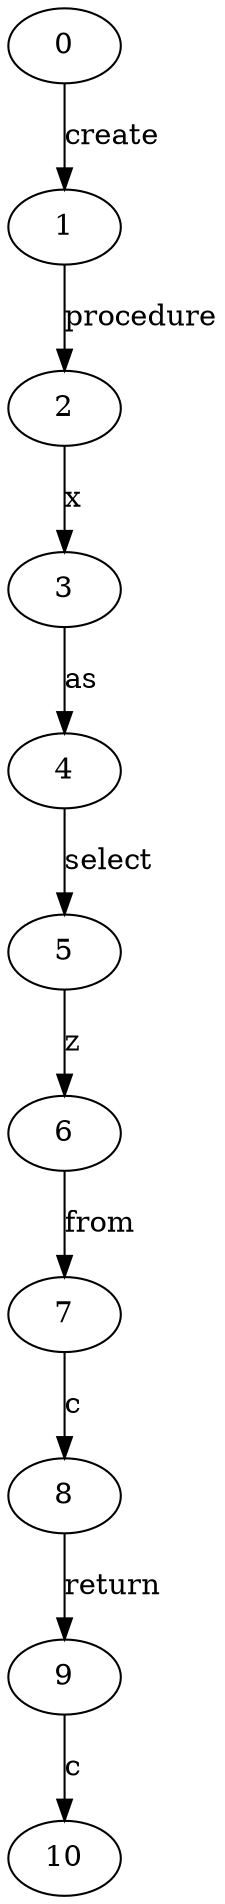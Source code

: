 digraph G
{
0;1;2;3;4;5;6;7;8;9;10;
0->1 [label="create"];
1->2 [label="procedure"];
2->3 [label="x"];
3->4 [label="as"];
4->5 [label="select"];
5->6 [label="z"];
6->7 [label="from"];
7->8 [label="c"];
8->9 [label="return"];
9->10 [label="c"];
}